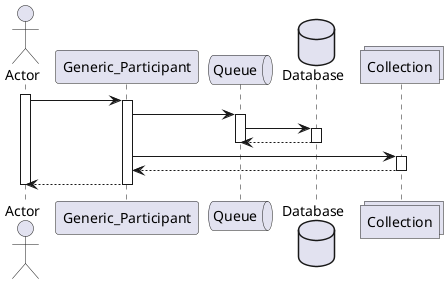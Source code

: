 @startuml
actor Actor
participant Generic_Participant
queue Queue
database Database
collections Collection
activate Actor
Actor -> Generic_Participant
activate Generic_Participant
Generic_Participant -> Queue
activate Queue
Queue -> Database
activate Database
Database --> Queue
deactivate Database
deactivate Queue
Generic_Participant -> Collection
activate Collection
Collection --> Generic_Participant
deactivate Collection
Generic_Participant --> Actor
deactivate Generic_Participant
deactivate Actor
@enduml
